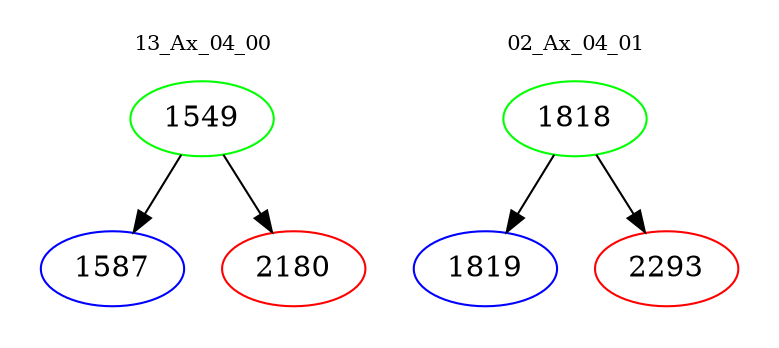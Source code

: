 digraph{
subgraph cluster_0 {
color = white
label = "13_Ax_04_00";
fontsize=10;
T0_1549 [label="1549", color="green"]
T0_1549 -> T0_1587 [color="black"]
T0_1587 [label="1587", color="blue"]
T0_1549 -> T0_2180 [color="black"]
T0_2180 [label="2180", color="red"]
}
subgraph cluster_1 {
color = white
label = "02_Ax_04_01";
fontsize=10;
T1_1818 [label="1818", color="green"]
T1_1818 -> T1_1819 [color="black"]
T1_1819 [label="1819", color="blue"]
T1_1818 -> T1_2293 [color="black"]
T1_2293 [label="2293", color="red"]
}
}
